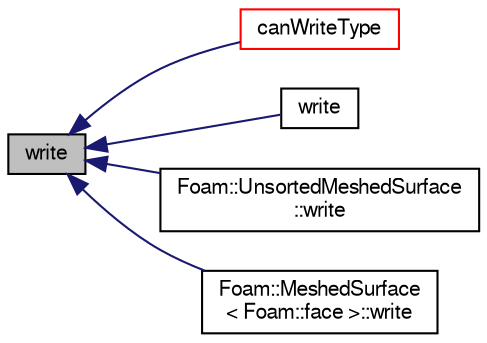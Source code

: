 digraph "write"
{
  bgcolor="transparent";
  edge [fontname="FreeSans",fontsize="10",labelfontname="FreeSans",labelfontsize="10"];
  node [fontname="FreeSans",fontsize="10",shape=record];
  rankdir="LR";
  Node128 [label="write",height=0.2,width=0.4,color="black", fillcolor="grey75", style="filled", fontcolor="black"];
  Node128 -> Node129 [dir="back",color="midnightblue",fontsize="10",style="solid",fontname="FreeSans"];
  Node129 [label="canWriteType",height=0.2,width=0.4,color="red",URL="$a29570.html#a97b4b9e1eceb26c001734f4bb5a75c33",tooltip="Can this file format type be written via MeshedSurfaceProxy? "];
  Node128 -> Node136 [dir="back",color="midnightblue",fontsize="10",style="solid",fontname="FreeSans"];
  Node136 [label="write",height=0.2,width=0.4,color="black",URL="$a29570.html#a01c3b83ec613ee5baee3f67a188e98b1",tooltip="Generic write routine. Chooses writer based on extension. "];
  Node128 -> Node137 [dir="back",color="midnightblue",fontsize="10",style="solid",fontname="FreeSans"];
  Node137 [label="Foam::UnsortedMeshedSurface\l::write",height=0.2,width=0.4,color="black",URL="$a29574.html#a03ad3ee4a132dfc225aebe1d58914ad9",tooltip="Write to database. "];
  Node128 -> Node138 [dir="back",color="midnightblue",fontsize="10",style="solid",fontname="FreeSans"];
  Node138 [label="Foam::MeshedSurface\l\< Foam::face \>::write",height=0.2,width=0.4,color="black",URL="$a29566.html#a03ad3ee4a132dfc225aebe1d58914ad9",tooltip="Write to database. "];
}
